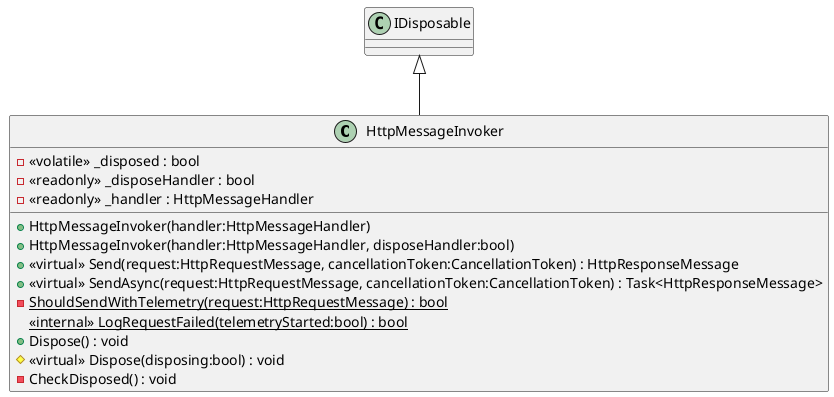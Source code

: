 @startuml
class HttpMessageInvoker {
    - <<volatile>> _disposed : bool
    - <<readonly>> _disposeHandler : bool
    - <<readonly>> _handler : HttpMessageHandler
    + HttpMessageInvoker(handler:HttpMessageHandler)
    + HttpMessageInvoker(handler:HttpMessageHandler, disposeHandler:bool)
    + <<virtual>> Send(request:HttpRequestMessage, cancellationToken:CancellationToken) : HttpResponseMessage
    + <<virtual>> SendAsync(request:HttpRequestMessage, cancellationToken:CancellationToken) : Task<HttpResponseMessage>
    - {static} ShouldSendWithTelemetry(request:HttpRequestMessage) : bool
    <<internal>> {static} LogRequestFailed(telemetryStarted:bool) : bool
    + Dispose() : void
    # <<virtual>> Dispose(disposing:bool) : void
    - CheckDisposed() : void
}
IDisposable <|-- HttpMessageInvoker
@enduml

